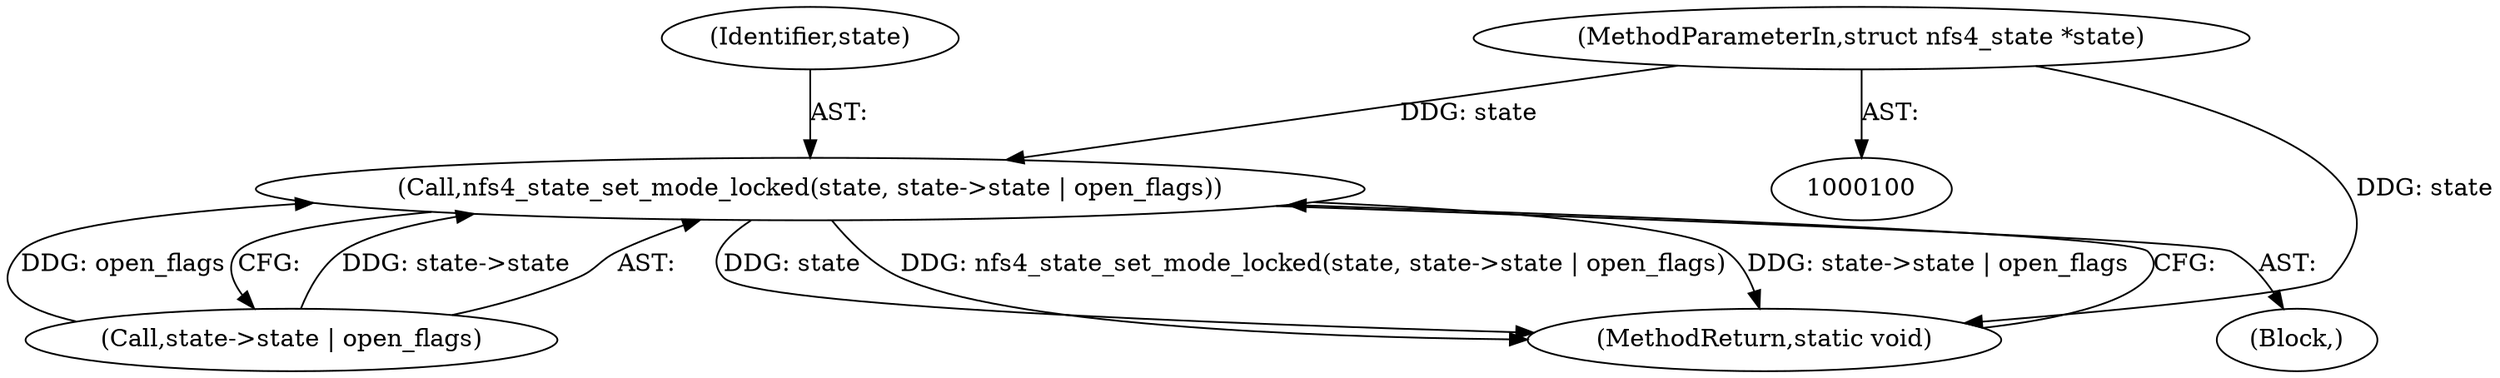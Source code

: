 digraph "1_linux_dc0b027dfadfcb8a5504f7d8052754bf8d501ab9_24@pointer" {
"1000101" [label="(MethodParameterIn,struct nfs4_state *state)"];
"1000124" [label="(Call,nfs4_state_set_mode_locked(state, state->state | open_flags))"];
"1000126" [label="(Call,state->state | open_flags)"];
"1000131" [label="(MethodReturn,static void)"];
"1000124" [label="(Call,nfs4_state_set_mode_locked(state, state->state | open_flags))"];
"1000125" [label="(Identifier,state)"];
"1000103" [label="(Block,)"];
"1000101" [label="(MethodParameterIn,struct nfs4_state *state)"];
"1000101" -> "1000100"  [label="AST: "];
"1000101" -> "1000131"  [label="DDG: state"];
"1000101" -> "1000124"  [label="DDG: state"];
"1000124" -> "1000103"  [label="AST: "];
"1000124" -> "1000126"  [label="CFG: "];
"1000125" -> "1000124"  [label="AST: "];
"1000126" -> "1000124"  [label="AST: "];
"1000131" -> "1000124"  [label="CFG: "];
"1000124" -> "1000131"  [label="DDG: state"];
"1000124" -> "1000131"  [label="DDG: nfs4_state_set_mode_locked(state, state->state | open_flags)"];
"1000124" -> "1000131"  [label="DDG: state->state | open_flags"];
"1000126" -> "1000124"  [label="DDG: state->state"];
"1000126" -> "1000124"  [label="DDG: open_flags"];
}
